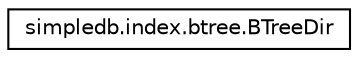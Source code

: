 digraph "Graphical Class Hierarchy"
{
  edge [fontname="Helvetica",fontsize="10",labelfontname="Helvetica",labelfontsize="10"];
  node [fontname="Helvetica",fontsize="10",shape=record];
  rankdir="LR";
  Node0 [label="simpledb.index.btree.BTreeDir",height=0.2,width=0.4,color="black", fillcolor="white", style="filled",URL="$classsimpledb_1_1index_1_1btree_1_1BTreeDir.html"];
}
